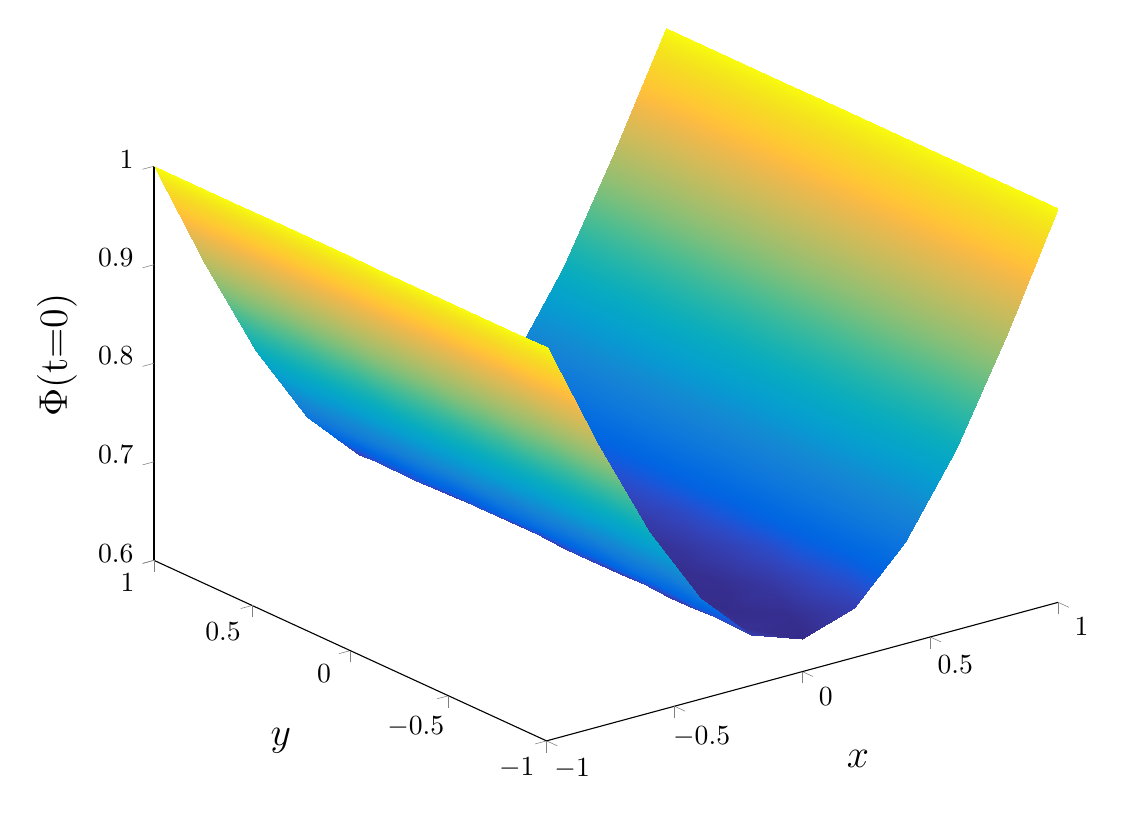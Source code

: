 % This file was created by matlab2tikz.
%
%The latest updates can be retrieved from
%  http://www.mathworks.com/matlabcentral/fileexchange/22022-matlab2tikz-matlab2tikz
%where you can also make suggestions and rate matlab2tikz.
%
\begin{tikzpicture}

\begin{axis}[%
width=4.521in,
height=3.566in,
at={(0.758in,0.481in)},
scale only axis,
colormap={mymap}{[1pt] rgb(0pt)=(0.208,0.166,0.529); rgb(1pt)=(0.212,0.19,0.578); rgb(2pt)=(0.212,0.214,0.627); rgb(3pt)=(0.208,0.239,0.677); rgb(4pt)=(0.196,0.264,0.728); rgb(5pt)=(0.171,0.292,0.779); rgb(6pt)=(0.125,0.324,0.83); rgb(7pt)=(0.059,0.36,0.868); rgb(8pt)=(0.012,0.388,0.882); rgb(9pt)=(0.006,0.409,0.883); rgb(10pt)=(0.017,0.427,0.879); rgb(11pt)=(0.033,0.443,0.872); rgb(12pt)=(0.05,0.459,0.864); rgb(13pt)=(0.063,0.474,0.855); rgb(14pt)=(0.072,0.489,0.847); rgb(15pt)=(0.078,0.504,0.838); rgb(16pt)=(0.079,0.52,0.831); rgb(17pt)=(0.075,0.538,0.826); rgb(18pt)=(0.064,0.557,0.824); rgb(19pt)=(0.049,0.577,0.823); rgb(20pt)=(0.034,0.597,0.82); rgb(21pt)=(0.026,0.614,0.814); rgb(22pt)=(0.024,0.629,0.804); rgb(23pt)=(0.023,0.642,0.791); rgb(24pt)=(0.023,0.653,0.777); rgb(25pt)=(0.027,0.664,0.761); rgb(26pt)=(0.038,0.674,0.744); rgb(27pt)=(0.059,0.684,0.725); rgb(28pt)=(0.084,0.693,0.706); rgb(29pt)=(0.113,0.702,0.686); rgb(30pt)=(0.145,0.71,0.665); rgb(31pt)=(0.18,0.718,0.642); rgb(32pt)=(0.218,0.725,0.619); rgb(33pt)=(0.259,0.732,0.595); rgb(34pt)=(0.302,0.738,0.571); rgb(35pt)=(0.348,0.742,0.547); rgb(36pt)=(0.395,0.746,0.524); rgb(37pt)=(0.442,0.748,0.503); rgb(38pt)=(0.487,0.749,0.484); rgb(39pt)=(0.53,0.749,0.466); rgb(40pt)=(0.571,0.749,0.449); rgb(41pt)=(0.61,0.747,0.434); rgb(42pt)=(0.647,0.746,0.419); rgb(43pt)=(0.683,0.743,0.404); rgb(44pt)=(0.718,0.741,0.39); rgb(45pt)=(0.752,0.738,0.377); rgb(46pt)=(0.786,0.736,0.363); rgb(47pt)=(0.819,0.733,0.35); rgb(48pt)=(0.851,0.73,0.336); rgb(49pt)=(0.882,0.727,0.322); rgb(50pt)=(0.914,0.726,0.306); rgb(51pt)=(0.945,0.726,0.289); rgb(52pt)=(0.974,0.731,0.267); rgb(53pt)=(0.994,0.745,0.24); rgb(54pt)=(0.999,0.765,0.216); rgb(55pt)=(0.996,0.786,0.197); rgb(56pt)=(0.988,0.807,0.179); rgb(57pt)=(0.979,0.827,0.163); rgb(58pt)=(0.97,0.848,0.147); rgb(59pt)=(0.963,0.871,0.131); rgb(60pt)=(0.959,0.895,0.113); rgb(61pt)=(0.96,0.922,0.095); rgb(62pt)=(0.966,0.951,0.076); rgb(63pt)=(0.976,0.983,0.054)},
xmin=-1,
xmax=1,
tick align=outside,
xlabel={$x$},
xlabel style={font=\Large},
ymin=-1,
ymax=1,
ylabel={$y$},
ylabel style={font=\Large},
zmin=0.6,
zmax=1,
zlabel={$\Phi\text{(t=0)}$},
zlabel style={font=\Large},
view={-37.5}{30},
axis background/.style={fill=white},
axis x line*=bottom,
axis y line*=left,
axis z line*=left
]

\addplot3[area legend,solid,table/row sep=crcr,patch,shader=interp,forget plot,patch table={%
0	1	2\\
3	4	5\\
6	7	8\\
9	10	11\\
12	13	14\\
15	16	17\\
18	19	20\\
21	22	23\\
24	25	26\\
27	28	29\\
30	31	32\\
33	34	35\\
36	37	38\\
39	40	41\\
42	43	44\\
45	46	47\\
48	49	50\\
51	52	53\\
54	55	56\\
57	58	59\\
60	61	62\\
63	64	65\\
66	67	68\\
69	70	71\\
72	73	74\\
75	76	77\\
78	79	80\\
81	82	83\\
84	85	86\\
87	88	89\\
90	91	92\\
93	94	95\\
96	97	98\\
99	100	101\\
102	103	104\\
105	106	107\\
108	109	110\\
111	112	113\\
114	115	116\\
117	118	119\\
120	121	122\\
123	124	125\\
126	127	128\\
129	130	131\\
132	133	134\\
135	136	137\\
138	139	140\\
141	142	143\\
144	145	146\\
147	148	149\\
150	151	152\\
153	154	155\\
156	157	158\\
159	160	161\\
162	163	164\\
165	166	167\\
168	169	170\\
171	172	173\\
174	175	176\\
177	178	179\\
180	181	182\\
183	184	185\\
186	187	188\\
189	190	191\\
192	193	194\\
195	196	197\\
198	199	200\\
201	202	203\\
204	205	206\\
207	208	209\\
210	211	212\\
213	214	215\\
216	217	218\\
219	220	221\\
222	223	224\\
225	226	227\\
228	229	230\\
231	232	233\\
234	235	236\\
237	238	239\\
240	241	242\\
243	244	245\\
246	247	248\\
249	250	251\\
252	253	254\\
255	256	257\\
258	259	260\\
261	262	263\\
264	265	266\\
267	268	269\\
270	271	272\\
273	274	275\\
276	277	278\\
279	280	281\\
282	283	284\\
285	286	287\\
288	289	290\\
291	292	293\\
294	295	296\\
297	298	299\\
300	301	302\\
303	304	305\\
306	307	308\\
309	310	311\\
312	313	314\\
315	316	317\\
318	319	320\\
321	322	323\\
324	325	326\\
327	328	329\\
330	331	332\\
333	334	335\\
336	337	338\\
339	340	341\\
342	343	344\\
345	346	347\\
348	349	350\\
351	352	353\\
354	355	356\\
357	358	359\\
360	361	362\\
363	364	365\\
366	367	368\\
369	370	371\\
372	373	374\\
375	376	377\\
378	379	380\\
381	382	383\\
384	385	386\\
387	388	389\\
390	391	392\\
393	394	395\\
396	397	398\\
399	400	401\\
402	403	404\\
405	406	407\\
408	409	410\\
411	412	413\\
414	415	416\\
417	418	419\\
420	421	422\\
423	424	425\\
426	427	428\\
429	430	431\\
432	433	434\\
435	436	437\\
438	439	440\\
441	442	443\\
444	445	446\\
447	448	449\\
450	451	452\\
453	454	455\\
456	457	458\\
459	460	461\\
462	463	464\\
465	466	467\\
468	469	470\\
471	472	473\\
474	475	476\\
477	478	479\\
480	481	482\\
483	484	485\\
486	487	488\\
489	490	491\\
492	493	494\\
495	496	497\\
498	499	500\\
501	502	503\\
504	505	506\\
507	508	509\\
510	511	512\\
513	514	515\\
516	517	518\\
519	520	521\\
522	523	524\\
525	526	527\\
528	529	530\\
531	532	533\\
534	535	536\\
537	538	539\\
540	541	542\\
543	544	545\\
546	547	548\\
549	550	551\\
552	553	554\\
555	556	557\\
558	559	560\\
561	562	563\\
564	565	566\\
567	568	569\\
570	571	572\\
573	574	575\\
576	577	578\\
579	580	581\\
582	583	584\\
585	586	587\\
588	589	590\\
591	592	593\\
594	595	596\\
597	598	599\\
600	601	602\\
603	604	605\\
606	607	608\\
609	610	611\\
612	613	614\\
615	616	617\\
618	619	620\\
621	622	623\\
624	625	626\\
627	628	629\\
630	631	632\\
633	634	635\\
636	637	638\\
639	640	641\\
642	643	644\\
645	646	647\\
648	649	650\\
651	652	653\\
654	655	656\\
657	658	659\\
660	661	662\\
663	664	665\\
666	667	668\\
669	670	671\\
672	673	674\\
675	676	677\\
678	679	680\\
681	682	683\\
684	685	686\\
687	688	689\\
690	691	692\\
693	694	695\\
696	697	698\\
699	700	701\\
702	703	704\\
705	706	707\\
708	709	710\\
711	712	713\\
714	715	716\\
717	718	719\\
720	721	722\\
723	724	725\\
726	727	728\\
729	730	731\\
732	733	734\\
735	736	737\\
738	739	740\\
741	742	743\\
744	745	746\\
747	748	749\\
750	751	752\\
753	754	755\\
756	757	758\\
759	760	761\\
762	763	764\\
765	766	767\\
768	769	770\\
771	772	773\\
774	775	776\\
777	778	779\\
780	781	782\\
783	784	785\\
786	787	788\\
789	790	791\\
792	793	794\\
795	796	797\\
798	799	800\\
801	802	803\\
804	805	806\\
807	808	809\\
810	811	812\\
813	814	815\\
816	817	818\\
819	820	821\\
822	823	824\\
825	826	827\\
828	829	830\\
831	832	833\\
834	835	836\\
837	838	839\\
840	841	842\\
843	844	845\\
846	847	848\\
849	850	851\\
852	853	854\\
855	856	857\\
858	859	860\\
861	862	863\\
864	865	866\\
867	868	869\\
870	871	872\\
873	874	875\\
876	877	878\\
879	880	881\\
882	883	884\\
885	886	887\\
888	889	890\\
891	892	893\\
894	895	896\\
897	898	899\\
900	901	902\\
903	904	905\\
906	907	908\\
909	910	911\\
912	913	914\\
915	916	917\\
918	919	920\\
921	922	923\\
924	925	926\\
927	928	929\\
930	931	932\\
933	934	935\\
}]
table[row sep=crcr, point meta=\thisrow{c}] {%
x	y	z	c\\
-0.8	1	0.887	0.887\\
-1	1	1	1\\
-0.871	0.874	0.926	0.926\\
-0.6	1	0.784	0.784\\
-0.8	1	0.887	0.887\\
-0.716	0.852	0.842	0.842\\
-0.4	1	0.703	0.703\\
-0.6	1	0.784	0.784\\
-0.554	0.856	0.764	0.764\\
-0.2	1	0.651	0.651\\
-0.4	1	0.703	0.703\\
-0.256	0.844	0.663	0.663\\
0	1	0.632	0.632\\
-0.2	1	0.651	0.651\\
-0.123	0.882	0.641	0.641\\
0.2	1	0.651	0.651\\
0	1	0.632	0.632\\
0.139	0.836	0.642	0.642\\
0.4	1	0.703	0.703\\
0.2	1	0.651	0.651\\
0.315	0.842	0.677	0.677\\
0.6	1	0.784	0.784\\
0.4	1	0.703	0.703\\
0.501	0.835	0.741	0.741\\
1	0.8	1	1\\
1	1	1	1\\
0.913	0.904	0.95	0.95\\
0.8	1	0.887	0.887\\
0.6	1	0.784	0.784\\
0.691	0.827	0.829	0.829\\
1	1	1	1\\
0.8	1	0.887	0.887\\
0.913	0.904	0.95	0.95\\
0.913	0.904	0.95	0.95\\
0.8	1	0.887	0.887\\
0.853	0.817	0.916	0.916\\
1	0.6	1	1\\
1	0.8	1	1\\
0.913	0.718	0.95	0.95\\
1	0.4	1	1\\
1	0.6	1	1\\
0.858	0.49	0.919	0.919\\
1	0.2	1	1\\
1	0.4	1	1\\
0.802	0.307	0.888	0.888\\
1	-0.2	1	1\\
1	0	1	1\\
0.843	-0.109	0.911	0.911\\
1	-0.4	1	1\\
1	-0.2	1	1\\
0.84	-0.295	0.909	0.909\\
1	-0.6	1	1\\
1	-0.4	1	1\\
0.826	-0.49	0.901	0.901\\
0.8	-1	0.886	0.886\\
1	-1	1	1\\
0.904	-0.913	0.945	0.945\\
1	-0.8	1	1\\
1	-0.6	1	1\\
0.823	-0.689	0.899	0.899\\
1	-1	1	1\\
1	-0.8	1	1\\
0.904	-0.913	0.945	0.945\\
0.904	-0.913	0.945	0.945\\
1	-0.8	1	1\\
0.815	-0.853	0.895	0.895\\
0.6	-1	0.784	0.784\\
0.8	-1	0.886	0.886\\
0.716	-0.913	0.843	0.843\\
0.4	-1	0.703	0.703\\
0.6	-1	0.784	0.784\\
0.487	-0.861	0.736	0.736\\
0.2	-1	0.651	0.651\\
0.4	-1	0.703	0.703\\
0.304	-0.806	0.674	0.674\\
-0.2	-1	0.651	0.651\\
0	-1	0.633	0.633\\
-0.109	-0.843	0.638	0.638\\
-0.4	-1	0.703	0.703\\
-0.2	-1	0.651	0.651\\
-0.295	-0.839	0.672	0.672\\
-0.6	-1	0.784	0.784\\
-0.4	-1	0.703	0.703\\
-0.491	-0.827	0.737	0.737\\
-1	-0.8	1	1\\
-1	-1	1	1\\
-0.913	-0.904	0.95	0.95\\
-0.8	-1	0.886	0.886\\
-0.6	-1	0.784	0.784\\
-0.689	-0.826	0.828	0.828\\
-1	-1	1	1\\
-0.8	-1	0.886	0.886\\
-0.913	-0.904	0.95	0.95\\
-0.913	-0.904	0.95	0.95\\
-0.8	-1	0.886	0.886\\
-0.853	-0.817	0.916	0.916\\
-1	-0.6	1	1\\
-1	-0.8	1	1\\
-0.913	-0.718	0.95	0.95\\
-1	-0.4	1	1\\
-1	-0.6	1	1\\
-0.859	-0.503	0.919	0.919\\
-1	-0.2	1	1\\
-1	-0.4	1	1\\
-0.875	-0.25	0.929	0.929\\
0.823	-0.689	0.899	0.899\\
1	-0.6	1	1\\
0.826	-0.49	0.901	0.901\\
-1	0.2	1	1\\
-1	0	1	1\\
-0.878	0.069	0.931	0.931\\
-1	0.4	1	1\\
-1	0.2	1	1\\
-0.859	0.336	0.919	0.919\\
0.315	0.842	0.677	0.677\\
0.2	1	0.651	0.651\\
0.139	0.836	0.642	0.642\\
-1	0.6	1	1\\
-1	0.4	1	1\\
-0.815	0.514	0.895	0.895\\
-1	0	1	1\\
-1	-0.2	1	1\\
-0.85	-0.086	0.914	0.914\\
-0.815	0.514	0.895	0.895\\
-1	0.4	1	1\\
-0.859	0.336	0.919	0.919\\
0	-1	0.633	0.633\\
0.2	-1	0.651	0.651\\
0.084	-0.827	0.636	0.636\\
-0.295	-0.839	0.672	0.672\\
-0.2	-1	0.651	0.651\\
-0.109	-0.843	0.638	0.638\\
1	0	1	1\\
1	0.2	1	1\\
0.825	0.084	0.901	0.901\\
0.84	-0.295	0.909	0.909\\
1	-0.2	1	1\\
0.843	-0.109	0.911	0.911\\
-0.421	0.765	0.711	0.711\\
-0.4	1	0.703	0.703\\
-0.554	0.856	0.764	0.764\\
-1	1	1	1\\
-1	0.8	1	1\\
-0.871	0.874	0.926	0.926\\
-1	0.8	1	1\\
-1	0.6	1	1\\
-0.839	0.717	0.908	0.908\\
-0.871	0.874	0.926	0.926\\
-1	0.8	1	1\\
-0.839	0.717	0.908	0.908\\
-0.689	-0.826	0.828	0.828\\
-0.6	-1	0.784	0.784\\
-0.491	-0.827	0.737	0.737\\
0.163	0.078	0.645	0.645\\
-0.015	0.026	0.634	0.634\\
0.1	-0.071	0.639	0.639\\
0.691	0.827	0.829	0.829\\
0.6	1	0.784	0.784\\
0.501	0.835	0.741	0.741\\
-0.044	-0.179	0.634	0.634\\
-0.015	0.026	0.634	0.634\\
-0.184	-0.02	0.649	0.649\\
-0.184	-0.02	0.649	0.649\\
-0.015	0.026	0.634	0.634\\
-0.143	0.153	0.643	0.643\\
-0.574	0.479	0.773	0.773\\
-0.436	0.403	0.717	0.717\\
-0.436	0.575	0.716	0.716\\
-0.778	0.192	0.874	0.874\\
-1	0.2	1	1\\
-0.878	0.069	0.931	0.931\\
-0.309	-0.434	0.676	0.676\\
-0.443	-0.305	0.719	0.719\\
-0.505	-0.476	0.743	0.743\\
0.304	-0.806	0.674	0.674\\
0.4	-1	0.703	0.703\\
0.487	-0.861	0.736	0.736\\
0.089	-0.463	0.637	0.637\\
0.262	-0.488	0.664	0.664\\
0.206	-0.342	0.653	0.653\\
0.802	0.307	0.888	0.888\\
1	0.4	1	1\\
0.858	0.49	0.919	0.919\\
0.501	0.835	0.741	0.741\\
0.4	1	0.703	0.703\\
0.315	0.842	0.677	0.677\\
-0.017	0.802	0.634	0.634\\
0	1	0.632	0.632\\
-0.123	0.882	0.641	0.641\\
0.63	0.15	0.798	0.798\\
0.464	0.26	0.727	0.727\\
0.458	0.075	0.724	0.724\\
-0.536	-0.125	0.756	0.756\\
-0.443	-0.305	0.719	0.719\\
-0.376	-0.187	0.696	0.696\\
0.826	-0.49	0.901	0.901\\
1	-0.4	1	1\\
0.84	-0.295	0.909	0.909\\
-0.491	-0.827	0.737	0.737\\
-0.4	-1	0.703	0.703\\
-0.295	-0.839	0.672	0.672\\
0.152	-0.636	0.644	0.644\\
0.262	-0.488	0.664	0.664\\
0.089	-0.463	0.637	0.637\\
-0.311	-0.282	0.677	0.677\\
-0.242	-0.173	0.66	0.66\\
-0.376	-0.187	0.696	0.696\\
-0.796	-0.362	0.885	0.885\\
-0.695	-0.496	0.831	0.831\\
-0.618	-0.327	0.793	0.793\\
0.322	-0.218	0.679	0.679\\
0.149	-0.2	0.643	0.643\\
0.206	-0.342	0.653	0.653\\
0.46	0.479	0.725	0.725\\
0.464	0.26	0.727	0.727\\
0.609	0.337	0.789	0.789\\
-0.592	-0.654	0.781	0.781\\
-0.369	-0.646	0.693	0.693\\
-0.505	-0.476	0.743	0.743\\
0.647	-0.589	0.807	0.807\\
0.648	-0.366	0.807	0.807\\
0.453	-0.49	0.722	0.722\\
-0.8	1	0.887	0.887\\
-0.871	0.874	0.926	0.926\\
-0.716	0.852	0.842	0.842\\
-0.436	0.575	0.716	0.716\\
-0.436	0.403	0.717	0.717\\
-0.305	0.482	0.675	0.675\\
0.652	-0.8	0.809	0.809\\
0.6	-1	0.784	0.784\\
0.716	-0.913	0.843	0.843\\
0.652	-0.8	0.809	0.809\\
0.823	-0.689	0.899	0.899\\
0.647	-0.589	0.807	0.807\\
0.458	0.075	0.724	0.724\\
0.464	0.26	0.727	0.727\\
0.313	0.176	0.677	0.677\\
0.799	0.656	0.886	0.886\\
1	0.6	1	1\\
0.913	0.718	0.95	0.95\\
-0.8	-0.658	0.887	0.887\\
-1	-0.6	1	1\\
-0.913	-0.718	0.95	0.95\\
-0.8	-0.658	0.887	0.887\\
-0.689	-0.826	0.828	0.828\\
-0.592	-0.654	0.781	0.781\\
-0.132	0.468	0.641	0.641\\
0.047	0.524	0.634	0.634\\
-0.068	0.649	0.635	0.635\\
0.173	0.423	0.647	0.647\\
0.047	0.524	0.634	0.634\\
0.029	0.362	0.634	0.634\\
0.453	-0.49	0.722	0.722\\
0.262	-0.488	0.664	0.664\\
0.33	-0.624	0.682	0.682\\
0.089	-0.463	0.637	0.637\\
-0.047	-0.372	0.635	0.635\\
-0.052	-0.517	0.635	0.635\\
0.802	0.307	0.888	0.888\\
0.687	0.487	0.827	0.827\\
0.609	0.337	0.789	0.789\\
0.458	0.075	0.724	0.724\\
0.386	-0.069	0.699	0.699\\
0.522	-0.061	0.75	0.75\\
0.089	0.679	0.637	0.637\\
0.047	0.524	0.634	0.634\\
0.193	0.564	0.65	0.65\\
-0.468	0.22	0.728	0.728\\
-0.436	0.403	0.717	0.717\\
-0.56	0.345	0.767	0.767\\
0.017	0.196	0.634	0.634\\
0.167	0.263	0.646	0.646\\
0.029	0.362	0.634	0.634\\
-0.778	0.192	0.874	0.874\\
-0.618	0.08	0.793	0.793\\
-0.625	0.243	0.797	0.797\\
-0.536	-0.125	0.756	0.756\\
-0.618	0.08	0.793	0.793\\
-0.7	-0.058	0.834	0.834\\
-0.421	0.765	0.711	0.711\\
-0.63	0.659	0.798	0.798\\
-0.436	0.575	0.716	0.716\\
-0.468	0.22	0.728	0.728\\
-0.618	0.08	0.793	0.793\\
-0.457	0.046	0.724	0.724\\
-0.796	-0.362	0.885	0.885\\
-1	-0.4	1	1\\
-0.859	-0.503	0.919	0.919\\
0.304	-0.806	0.674	0.674\\
0.478	-0.696	0.732	0.732\\
0.33	-0.624	0.682	0.682\\
-0.35	-0.057	0.688	0.688\\
-0.242	-0.173	0.66	0.66\\
-0.184	-0.02	0.649	0.649\\
0.522	-0.061	0.75	0.75\\
0.386	-0.069	0.699	0.699\\
0.457	-0.168	0.724	0.724\\
-0.256	0.844	0.663	0.663\\
-0.252	0.651	0.661	0.661\\
-0.143	0.766	0.643	0.643\\
1	0.8	1	1\\
0.913	0.904	0.95	0.95\\
0.853	0.817	0.916	0.916\\
-0.132	0.468	0.641	0.641\\
-0.1	0.298	0.639	0.639\\
0.029	0.362	0.634	0.634\\
0.799	0.656	0.886	0.886\\
0.687	0.487	0.827	0.827\\
0.858	0.49	0.919	0.919\\
0.24	-0.075	0.66	0.66\\
0.386	-0.069	0.699	0.699\\
0.313	0.036	0.677	0.677\\
0.652	-0.8	0.809	0.809\\
0.478	-0.696	0.732	0.732\\
0.487	-0.861	0.736	0.736\\
-0.044	-0.179	0.634	0.634\\
-0.047	-0.372	0.635	0.635\\
0.071	-0.312	0.637	0.637\\
-0.618	-0.327	0.793	0.793\\
-0.695	-0.496	0.831	0.831\\
-0.505	-0.476	0.743	0.743\\
-0.309	-0.434	0.676	0.676\\
-0.369	-0.646	0.693	0.693\\
-0.189	-0.572	0.649	0.649\\
0.468	-0.301	0.728	0.728\\
0.648	-0.366	0.807	0.807\\
0.582	-0.19	0.777	0.777\\
0.322	-0.218	0.679	0.679\\
0.386	-0.069	0.699	0.699\\
0.24	-0.075	0.66	0.66\\
0.691	0.827	0.829	0.829\\
0.501	0.835	0.741	0.741\\
0.591	0.661	0.78	0.78\\
0.591	0.661	0.78	0.78\\
0.501	0.835	0.741	0.741\\
0.405	0.682	0.705	0.705\\
-0.839	0.717	0.908	0.908\\
-1	0.6	1	1\\
-0.815	0.514	0.895	0.895\\
-0.574	0.479	0.773	0.773\\
-0.63	0.659	0.798	0.798\\
-0.68	0.508	0.824	0.824\\
-1	-0.8	1	1\\
-0.913	-0.904	0.95	0.95\\
-0.853	-0.817	0.916	0.916\\
-0.491	-0.827	0.737	0.737\\
-0.369	-0.646	0.693	0.693\\
-0.592	-0.654	0.781	0.781\\
0.591	0.661	0.78	0.78\\
0.687	0.487	0.827	0.827\\
0.799	0.656	0.886	0.886\\
0.691	0.827	0.829	0.829\\
0.591	0.661	0.78	0.78\\
0.799	0.656	0.886	0.886\\
0.8	-1	0.886	0.886\\
0.904	-0.913	0.945	0.945\\
0.815	-0.853	0.895	0.895\\
0.826	-0.49	0.901	0.901\\
0.648	-0.366	0.807	0.807\\
0.647	-0.589	0.807	0.807\\
-0.189	-0.572	0.649	0.649\\
-0.369	-0.646	0.693	0.693\\
-0.201	-0.715	0.652	0.652\\
-0.536	-0.125	0.756	0.756\\
-0.729	-0.201	0.849	0.849\\
-0.618	-0.327	0.793	0.793\\
0.582	-0.19	0.777	0.777\\
0.648	-0.366	0.807	0.807\\
0.717	-0.201	0.843	0.843\\
0.152	-0.636	0.644	0.644\\
0.304	-0.806	0.674	0.674\\
0.33	-0.624	0.682	0.682\\
-0.052	-0.517	0.635	0.635\\
-0.047	-0.372	0.635	0.635\\
-0.157	-0.442	0.645	0.645\\
-0.311	-0.282	0.677	0.677\\
-0.309	-0.434	0.676	0.676\\
-0.185	-0.314	0.649	0.649\\
-0.468	0.22	0.728	0.728\\
-0.312	0.109	0.677	0.677\\
-0.271	0.306	0.666	0.666\\
0.163	0.078	0.645	0.645\\
0.167	0.263	0.646	0.646\\
0.017	0.196	0.634	0.634\\
0.63	0.15	0.798	0.798\\
0.802	0.307	0.888	0.888\\
0.609	0.337	0.789	0.789\\
0.315	0.842	0.677	0.677\\
0.243	0.697	0.66	0.66\\
0.405	0.682	0.705	0.705\\
-0.421	0.765	0.711	0.711\\
-0.252	0.651	0.661	0.661\\
-0.256	0.844	0.663	0.663\\
0.405	0.682	0.705	0.705\\
0.243	0.697	0.66	0.66\\
0.318	0.58	0.679	0.679\\
0.582	-0.19	0.777	0.777\\
0.671	-0.043	0.819	0.819\\
0.522	-0.061	0.75	0.75\\
0.843	-0.109	0.911	0.911\\
1	0	1	1\\
0.825	0.084	0.901	0.901\\
-0.189	-0.572	0.649	0.649\\
-0.04	-0.67	0.634	0.634\\
-0.052	-0.517	0.635	0.635\\
-0.109	-0.843	0.638	0.638\\
0	-1	0.633	0.633\\
0.084	-0.827	0.636	0.636\\
-0.839	0.717	0.908	0.908\\
-0.63	0.659	0.798	0.798\\
-0.716	0.852	0.842	0.842\\
-0.132	0.468	0.641	0.641\\
-0.252	0.651	0.661	0.661\\
-0.305	0.482	0.675	0.675\\
-0.574	0.479	0.773	0.773\\
-0.699	0.375	0.833	0.833\\
-0.56	0.345	0.767	0.767\\
-0.85	-0.086	0.914	0.914\\
-1	-0.2	1	1\\
-0.875	-0.25	0.929	0.929\\
0.63	0.15	0.798	0.798\\
0.671	-0.043	0.819	0.819\\
0.825	0.084	0.901	0.901\\
0.648	-0.366	0.807	0.807\\
0.826	-0.49	0.901	0.901\\
0.84	-0.295	0.909	0.909\\
0.152	-0.636	0.644	0.644\\
-0.04	-0.67	0.634	0.634\\
0.084	-0.827	0.636	0.636\\
-0.369	-0.646	0.693	0.693\\
-0.491	-0.827	0.737	0.737\\
-0.295	-0.839	0.672	0.672\\
-0.85	-0.086	0.914	0.914\\
-0.729	-0.201	0.849	0.849\\
-0.7	-0.058	0.834	0.834\\
-0.271	0.306	0.666	0.666\\
-0.312	0.109	0.677	0.677\\
-0.143	0.153	0.643	0.643\\
-0.443	-0.305	0.719	0.719\\
-0.309	-0.434	0.676	0.676\\
-0.311	-0.282	0.677	0.677\\
-0.252	0.651	0.661	0.661\\
-0.421	0.765	0.711	0.711\\
-0.436	0.575	0.716	0.716\\
-0.044	-0.179	0.634	0.634\\
0.149	-0.2	0.643	0.643\\
0.1	-0.071	0.639	0.639\\
0.46	0.479	0.725	0.725\\
0.29	0.478	0.671	0.671\\
0.311	0.347	0.676	0.676\\
-0.695	-0.496	0.831	0.831\\
-0.8	-0.658	0.887	0.887\\
-0.592	-0.654	0.781	0.781\\
-0.689	-0.826	0.828	0.828\\
-0.491	-0.827	0.737	0.737\\
-0.592	-0.654	0.781	0.781\\
0.478	-0.696	0.732	0.732\\
0.652	-0.8	0.809	0.809\\
0.647	-0.589	0.807	0.807\\
0.823	-0.689	0.899	0.899\\
0.826	-0.49	0.901	0.901\\
0.647	-0.589	0.807	0.807\\
-0.778	0.192	0.874	0.874\\
-0.699	0.375	0.833	0.833\\
-0.859	0.336	0.919	0.919\\
-0.63	0.659	0.798	0.798\\
-0.839	0.717	0.908	0.908\\
-0.815	0.514	0.895	0.895\\
-0.871	0.874	0.926	0.926\\
-0.839	0.717	0.908	0.908\\
-0.716	0.852	0.842	0.842\\
-0.716	0.852	0.842	0.842\\
-0.63	0.659	0.798	0.798\\
-0.554	0.856	0.764	0.764\\
-0.443	-0.305	0.719	0.719\\
-0.536	-0.125	0.756	0.756\\
-0.618	-0.327	0.793	0.793\\
-0.8	-0.658	0.887	0.887\\
-0.695	-0.496	0.831	0.831\\
-0.859	-0.503	0.919	0.919\\
-0.699	0.375	0.833	0.833\\
-0.778	0.192	0.874	0.874\\
-0.625	0.243	0.797	0.797\\
-0.815	0.514	0.895	0.895\\
-0.699	0.375	0.833	0.833\\
-0.68	0.508	0.824	0.824\\
-0.618	0.08	0.793	0.793\\
-0.778	0.192	0.874	0.874\\
-0.765	0.039	0.868	0.868\\
-0.796	-0.362	0.885	0.885\\
-0.729	-0.201	0.849	0.849\\
-0.875	-0.25	0.929	0.929\\
0.322	-0.218	0.679	0.679\\
0.468	-0.301	0.728	0.728\\
0.457	-0.168	0.724	0.724\\
0.843	-0.109	0.911	0.911\\
0.671	-0.043	0.819	0.819\\
0.717	-0.201	0.843	0.843\\
-0.185	-0.314	0.649	0.649\\
-0.309	-0.434	0.676	0.676\\
-0.157	-0.442	0.645	0.645\\
-0.109	-0.843	0.638	0.638\\
-0.04	-0.67	0.634	0.634\\
-0.201	-0.715	0.652	0.652\\
0.2	-1	0.651	0.651\\
0.304	-0.806	0.674	0.674\\
0.084	-0.827	0.636	0.636\\
-0.369	-0.646	0.693	0.693\\
-0.295	-0.839	0.672	0.672\\
-0.201	-0.715	0.652	0.652\\
1	0.2	1	1\\
0.802	0.307	0.888	0.888\\
0.825	0.084	0.901	0.901\\
0.648	-0.366	0.807	0.807\\
0.84	-0.295	0.909	0.909\\
0.717	-0.201	0.843	0.843\\
0.46	0.479	0.725	0.725\\
0.591	0.661	0.78	0.78\\
0.405	0.682	0.705	0.705\\
0.173	0.423	0.647	0.647\\
0.29	0.478	0.671	0.671\\
0.193	0.564	0.65	0.65\\
-0.369	-0.646	0.693	0.693\\
-0.309	-0.434	0.676	0.676\\
-0.505	-0.476	0.743	0.743\\
-0.729	-0.201	0.849	0.849\\
-0.796	-0.362	0.885	0.885\\
-0.618	-0.327	0.793	0.793\\
0.687	0.487	0.827	0.827\\
0.802	0.307	0.888	0.888\\
0.858	0.49	0.919	0.919\\
1	0.6	1	1\\
0.799	0.656	0.886	0.886\\
0.858	0.49	0.919	0.919\\
0.478	-0.696	0.732	0.732\\
0.304	-0.806	0.674	0.674\\
0.487	-0.861	0.736	0.736\\
0.6	-1	0.784	0.784\\
0.652	-0.8	0.809	0.809\\
0.487	-0.861	0.736	0.736\\
0.453	-0.49	0.722	0.722\\
0.468	-0.301	0.728	0.728\\
0.342	-0.368	0.686	0.686\\
0.1	-0.071	0.639	0.639\\
0.149	-0.2	0.643	0.643\\
0.24	-0.075	0.66	0.66\\
-0.8	-1	0.886	0.886\\
-0.689	-0.826	0.828	0.828\\
-0.853	-0.817	0.916	0.916\\
-0.689	-0.826	0.828	0.828\\
-0.8	-0.658	0.887	0.887\\
-0.853	-0.817	0.916	0.916\\
0.8	1	0.887	0.887\\
0.691	0.827	0.829	0.829\\
0.853	0.817	0.916	0.916\\
0.691	0.827	0.829	0.829\\
0.799	0.656	0.886	0.886\\
0.853	0.817	0.916	0.916\\
1	-0.8	1	1\\
0.823	-0.689	0.899	0.899\\
0.815	-0.853	0.895	0.895\\
0.823	-0.689	0.899	0.899\\
0.652	-0.8	0.809	0.809\\
0.815	-0.853	0.895	0.895\\
0.017	0.196	0.634	0.634\\
-0.1	0.298	0.639	0.639\\
-0.143	0.153	0.643	0.643\\
0.089	0.679	0.637	0.637\\
-0.017	0.802	0.634	0.634\\
-0.068	0.649	0.635	0.635\\
0.304	-0.806	0.674	0.674\\
0.152	-0.636	0.644	0.644\\
0.084	-0.827	0.636	0.636\\
-0.04	-0.67	0.634	0.634\\
-0.109	-0.843	0.638	0.638\\
0.084	-0.827	0.636	0.636\\
0.802	0.307	0.888	0.888\\
0.63	0.15	0.798	0.798\\
0.825	0.084	0.901	0.901\\
0.671	-0.043	0.819	0.819\\
0.843	-0.109	0.911	0.911\\
0.825	0.084	0.901	0.901\\
0.342	-0.368	0.686	0.686\\
0.322	-0.218	0.679	0.679\\
0.206	-0.342	0.653	0.653\\
-0.242	-0.173	0.66	0.66\\
-0.044	-0.179	0.634	0.634\\
-0.184	-0.02	0.649	0.649\\
0.522	-0.061	0.75	0.75\\
0.671	-0.043	0.819	0.819\\
0.571	0.03	0.772	0.772\\
0.311	0.347	0.676	0.676\\
0.167	0.263	0.646	0.646\\
0.313	0.176	0.677	0.677\\
0.468	-0.301	0.728	0.728\\
0.322	-0.218	0.679	0.679\\
0.342	-0.368	0.686	0.686\\
-0.052	-0.517	0.635	0.635\\
-0.04	-0.67	0.634	0.634\\
0.037	-0.573	0.635	0.635\\
0.687	0.487	0.827	0.827\\
0.591	0.661	0.78	0.78\\
0.46	0.479	0.725	0.725\\
0.193	0.564	0.65	0.65\\
0.29	0.478	0.671	0.671\\
0.318	0.58	0.679	0.679\\
-0.63	0.659	0.798	0.798\\
-0.574	0.479	0.773	0.773\\
-0.436	0.575	0.716	0.716\\
-0.271	0.306	0.666	0.666\\
-0.132	0.468	0.641	0.641\\
-0.305	0.482	0.675	0.675\\
0.648	-0.366	0.807	0.807\\
0.468	-0.301	0.728	0.728\\
0.453	-0.49	0.722	0.722\\
0.478	-0.696	0.732	0.732\\
0.647	-0.589	0.807	0.807\\
0.453	-0.49	0.722	0.722\\
-0.695	-0.496	0.831	0.831\\
-0.592	-0.654	0.781	0.781\\
-0.505	-0.476	0.743	0.743\\
-0.443	-0.305	0.719	0.719\\
-0.618	-0.327	0.793	0.793\\
-0.505	-0.476	0.743	0.743\\
0.501	0.835	0.741	0.741\\
0.315	0.842	0.677	0.677\\
0.405	0.682	0.705	0.705\\
0.29	0.478	0.671	0.671\\
0.46	0.479	0.725	0.725\\
0.318	0.58	0.679	0.679\\
0.464	0.26	0.727	0.727\\
0.63	0.15	0.798	0.798\\
0.609	0.337	0.789	0.789\\
0.687	0.487	0.827	0.827\\
0.46	0.479	0.725	0.725\\
0.609	0.337	0.789	0.789\\
-0.068	0.649	0.635	0.635\\
-0.017	0.802	0.634	0.634\\
-0.143	0.766	0.643	0.643\\
-0.4	1	0.703	0.703\\
-0.421	0.765	0.711	0.711\\
-0.256	0.844	0.663	0.663\\
-0.35	-0.057	0.688	0.688\\
-0.312	0.109	0.677	0.677\\
-0.457	0.046	0.724	0.724\\
-0.618	0.08	0.793	0.793\\
-0.536	-0.125	0.756	0.756\\
-0.457	0.046	0.724	0.724\\
-0.436	0.403	0.717	0.717\\
-0.468	0.22	0.728	0.728\\
-0.271	0.306	0.666	0.666\\
-0.1	0.298	0.639	0.639\\
-0.132	0.468	0.641	0.641\\
-0.271	0.306	0.666	0.666\\
0.047	0.524	0.634	0.634\\
-0.132	0.468	0.641	0.641\\
0.029	0.362	0.634	0.634\\
-0.015	0.026	0.634	0.634\\
0.163	0.078	0.645	0.645\\
0.017	0.196	0.634	0.634\\
-0.312	0.109	0.677	0.677\\
-0.35	-0.057	0.688	0.688\\
-0.184	-0.02	0.649	0.649\\
-0.1	0.298	0.639	0.639\\
-0.271	0.306	0.666	0.666\\
-0.143	0.153	0.643	0.643\\
-0.618	0.08	0.793	0.793\\
-0.468	0.22	0.728	0.728\\
-0.625	0.243	0.797	0.797\\
-0.625	0.243	0.797	0.797\\
-0.468	0.22	0.728	0.728\\
-0.56	0.345	0.767	0.767\\
-0.252	0.651	0.661	0.661\\
-0.132	0.468	0.641	0.641\\
-0.068	0.649	0.635	0.635\\
-0.2	1	0.651	0.651\\
-0.256	0.844	0.663	0.663\\
-0.123	0.882	0.641	0.641\\
0.468	-0.301	0.728	0.728\\
0.582	-0.19	0.777	0.777\\
0.457	-0.168	0.724	0.724\\
0.671	-0.043	0.819	0.819\\
0.63	0.15	0.798	0.798\\
0.571	0.03	0.772	0.772\\
-0.309	-0.434	0.676	0.676\\
-0.189	-0.572	0.649	0.649\\
-0.157	-0.442	0.645	0.645\\
-0.04	-0.67	0.634	0.634\\
0.152	-0.636	0.644	0.644\\
0.037	-0.573	0.635	0.635\\
-1	-0.6	1	1\\
-0.8	-0.658	0.887	0.887\\
-0.859	-0.503	0.919	0.919\\
-0.695	-0.496	0.831	0.831\\
-0.796	-0.362	0.885	0.885\\
-0.859	-0.503	0.919	0.919\\
-1	0.2	1	1\\
-0.778	0.192	0.874	0.874\\
-0.859	0.336	0.919	0.919\\
-0.699	0.375	0.833	0.833\\
-0.815	0.514	0.895	0.895\\
-0.859	0.336	0.919	0.919\\
0	1	0.632	0.632\\
-0.017	0.802	0.634	0.634\\
0.139	0.836	0.642	0.642\\
0.243	0.697	0.66	0.66\\
0.315	0.842	0.677	0.677\\
0.139	0.836	0.642	0.642\\
-0.729	-0.201	0.849	0.849\\
-0.536	-0.125	0.756	0.756\\
-0.7	-0.058	0.834	0.834\\
-0.765	0.039	0.868	0.868\\
-0.778	0.192	0.874	0.874\\
-0.878	0.069	0.931	0.931\\
0.167	0.263	0.646	0.646\\
0.163	0.078	0.645	0.645\\
0.313	0.176	0.677	0.677\\
0.464	0.26	0.727	0.727\\
0.46	0.479	0.725	0.725\\
0.311	0.347	0.676	0.676\\
0.311	0.347	0.676	0.676\\
0.29	0.478	0.671	0.671\\
0.173	0.423	0.647	0.647\\
0.167	0.263	0.646	0.646\\
0.311	0.347	0.676	0.676\\
0.173	0.423	0.647	0.647\\
-0.044	-0.179	0.634	0.634\\
-0.242	-0.173	0.66	0.66\\
-0.185	-0.314	0.649	0.649\\
-0.35	-0.057	0.688	0.688\\
-0.536	-0.125	0.756	0.756\\
-0.376	-0.187	0.696	0.696\\
0.313	0.176	0.677	0.677\\
0.163	0.078	0.645	0.645\\
0.313	0.036	0.677	0.677\\
-0.015	0.026	0.634	0.634\\
-0.044	-0.179	0.634	0.634\\
0.1	-0.071	0.639	0.639\\
0.139	0.836	0.642	0.642\\
-0.017	0.802	0.634	0.634\\
0.089	0.679	0.637	0.637\\
0.243	0.697	0.66	0.66\\
0.139	0.836	0.642	0.642\\
0.089	0.679	0.637	0.637\\
-1	0	1	1\\
-0.85	-0.086	0.914	0.914\\
-0.878	0.069	0.931	0.931\\
-0.85	-0.086	0.914	0.914\\
-0.765	0.039	0.868	0.868\\
-0.878	0.069	0.931	0.931\\
-0.63	0.659	0.798	0.798\\
-0.421	0.765	0.711	0.711\\
-0.554	0.856	0.764	0.764\\
-0.6	1	0.784	0.784\\
-0.716	0.852	0.842	0.842\\
-0.554	0.856	0.764	0.764\\
0.671	-0.043	0.819	0.819\\
0.582	-0.19	0.777	0.777\\
0.717	-0.201	0.843	0.843\\
0.84	-0.295	0.909	0.909\\
0.843	-0.109	0.911	0.911\\
0.717	-0.201	0.843	0.843\\
-0.04	-0.67	0.634	0.634\\
-0.189	-0.572	0.649	0.649\\
-0.201	-0.715	0.652	0.652\\
-0.295	-0.839	0.672	0.672\\
-0.109	-0.843	0.638	0.638\\
-0.201	-0.715	0.652	0.652\\
-1	-0.4	1	1\\
-0.796	-0.362	0.885	0.885\\
-0.875	-0.25	0.929	0.929\\
-0.729	-0.201	0.849	0.849\\
-0.85	-0.086	0.914	0.914\\
-0.875	-0.25	0.929	0.929\\
-0.853	-0.817	0.916	0.916\\
-0.8	-0.658	0.887	0.887\\
-0.913	-0.718	0.95	0.95\\
-1	-0.8	1	1\\
-0.853	-0.817	0.916	0.916\\
-0.913	-0.718	0.95	0.95\\
0.853	0.817	0.916	0.916\\
0.799	0.656	0.886	0.886\\
0.913	0.718	0.95	0.95\\
1	0.8	1	1\\
0.853	0.817	0.916	0.916\\
0.913	0.718	0.95	0.95\\
0.815	-0.853	0.895	0.895\\
0.652	-0.8	0.809	0.809\\
0.716	-0.913	0.843	0.843\\
0.8	-1	0.886	0.886\\
0.815	-0.853	0.895	0.895\\
0.716	-0.913	0.843	0.843\\
-0.63	0.659	0.798	0.798\\
-0.815	0.514	0.895	0.895\\
-0.68	0.508	0.824	0.824\\
-0.699	0.375	0.833	0.833\\
-0.574	0.479	0.773	0.773\\
-0.68	0.508	0.824	0.824\\
0.071	-0.312	0.637	0.637\\
0.089	-0.463	0.637	0.637\\
0.206	-0.342	0.653	0.653\\
0.262	-0.488	0.664	0.664\\
0.453	-0.49	0.722	0.722\\
0.342	-0.368	0.686	0.686\\
0.262	-0.488	0.664	0.664\\
0.152	-0.636	0.644	0.644\\
0.33	-0.624	0.682	0.682\\
0.478	-0.696	0.732	0.732\\
0.453	-0.49	0.722	0.722\\
0.33	-0.624	0.682	0.682\\
-0.123	0.882	0.641	0.641\\
-0.256	0.844	0.663	0.663\\
-0.143	0.766	0.643	0.643\\
0.047	0.524	0.634	0.634\\
0.089	0.679	0.637	0.637\\
-0.068	0.649	0.635	0.635\\
-0.015	0.026	0.634	0.634\\
0.017	0.196	0.634	0.634\\
-0.143	0.153	0.643	0.643\\
-0.312	0.109	0.677	0.677\\
-0.184	-0.02	0.649	0.649\\
-0.143	0.153	0.643	0.643\\
-0.436	0.403	0.717	0.717\\
-0.574	0.479	0.773	0.773\\
-0.56	0.345	0.767	0.767\\
-0.699	0.375	0.833	0.833\\
-0.625	0.243	0.797	0.797\\
-0.56	0.345	0.767	0.767\\
0.386	-0.069	0.699	0.699\\
0.458	0.075	0.724	0.724\\
0.313	0.036	0.677	0.677\\
0.464	0.26	0.727	0.727\\
0.311	0.347	0.676	0.676\\
0.313	0.176	0.677	0.677\\
-0.252	0.651	0.661	0.661\\
-0.436	0.575	0.716	0.716\\
-0.305	0.482	0.675	0.675\\
-0.436	0.403	0.717	0.717\\
-0.271	0.306	0.666	0.666\\
-0.305	0.482	0.675	0.675\\
-0.312	0.109	0.677	0.677\\
-0.468	0.22	0.728	0.728\\
-0.457	0.046	0.724	0.724\\
-0.536	-0.125	0.756	0.756\\
-0.35	-0.057	0.688	0.688\\
-0.457	0.046	0.724	0.724\\
-0.047	-0.372	0.635	0.635\\
-0.044	-0.179	0.634	0.634\\
-0.185	-0.314	0.649	0.649\\
-0.242	-0.173	0.66	0.66\\
-0.311	-0.282	0.677	0.677\\
-0.185	-0.314	0.649	0.649\\
0.149	-0.2	0.643	0.643\\
-0.044	-0.179	0.634	0.634\\
0.071	-0.312	0.637	0.637\\
-0.047	-0.372	0.635	0.635\\
0.089	-0.463	0.637	0.637\\
0.071	-0.312	0.637	0.637\\
-0.242	-0.173	0.66	0.66\\
-0.35	-0.057	0.688	0.688\\
-0.376	-0.187	0.696	0.696\\
-0.443	-0.305	0.719	0.719\\
-0.311	-0.282	0.677	0.677\\
-0.376	-0.187	0.696	0.696\\
-0.1	0.298	0.639	0.639\\
0.017	0.196	0.634	0.634\\
0.029	0.362	0.634	0.634\\
0.167	0.263	0.646	0.646\\
0.173	0.423	0.647	0.647\\
0.029	0.362	0.634	0.634\\
-0.765	0.039	0.868	0.868\\
-0.85	-0.086	0.914	0.914\\
-0.7	-0.058	0.834	0.834\\
-0.618	0.08	0.793	0.793\\
-0.765	0.039	0.868	0.868\\
-0.7	-0.058	0.834	0.834\\
0.149	-0.2	0.643	0.643\\
0.322	-0.218	0.679	0.679\\
0.24	-0.075	0.66	0.66\\
0.163	0.078	0.645	0.645\\
0.1	-0.071	0.639	0.639\\
0.24	-0.075	0.66	0.66\\
0.047	0.524	0.634	0.634\\
0.173	0.423	0.647	0.647\\
0.193	0.564	0.65	0.65\\
0.243	0.697	0.66	0.66\\
0.089	0.679	0.637	0.637\\
0.193	0.564	0.65	0.65\\
0.46	0.479	0.725	0.725\\
0.405	0.682	0.705	0.705\\
0.318	0.58	0.679	0.679\\
0.243	0.697	0.66	0.66\\
0.193	0.564	0.65	0.65\\
0.318	0.58	0.679	0.679\\
0.262	-0.488	0.664	0.664\\
0.342	-0.368	0.686	0.686\\
0.206	-0.342	0.653	0.653\\
0.149	-0.2	0.643	0.643\\
0.071	-0.312	0.637	0.637\\
0.206	-0.342	0.653	0.653\\
0.386	-0.069	0.699	0.699\\
0.322	-0.218	0.679	0.679\\
0.457	-0.168	0.724	0.724\\
0.582	-0.19	0.777	0.777\\
0.522	-0.061	0.75	0.75\\
0.457	-0.168	0.724	0.724\\
-0.189	-0.572	0.649	0.649\\
-0.052	-0.517	0.635	0.635\\
-0.157	-0.442	0.645	0.645\\
-0.047	-0.372	0.635	0.635\\
-0.185	-0.314	0.649	0.649\\
-0.157	-0.442	0.645	0.645\\
0.63	0.15	0.798	0.798\\
0.458	0.075	0.724	0.724\\
0.571	0.03	0.772	0.772\\
0.458	0.075	0.724	0.724\\
0.522	-0.061	0.75	0.75\\
0.571	0.03	0.772	0.772\\
0.152	-0.636	0.644	0.644\\
0.089	-0.463	0.637	0.637\\
0.037	-0.573	0.635	0.635\\
0.089	-0.463	0.637	0.637\\
-0.052	-0.517	0.635	0.635\\
0.037	-0.573	0.635	0.635\\
-0.017	0.802	0.634	0.634\\
-0.123	0.882	0.641	0.641\\
-0.143	0.766	0.643	0.643\\
-0.252	0.651	0.661	0.661\\
-0.068	0.649	0.635	0.635\\
-0.143	0.766	0.643	0.643\\
0.458	0.075	0.724	0.724\\
0.313	0.176	0.677	0.677\\
0.313	0.036	0.677	0.677\\
0.163	0.078	0.645	0.645\\
0.24	-0.075	0.66	0.66\\
0.313	0.036	0.677	0.677\\
};
\end{axis}
\end{tikzpicture}%
